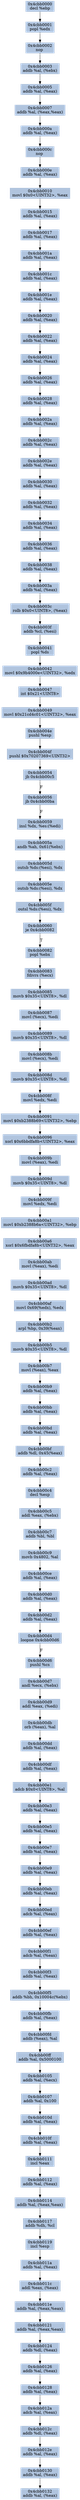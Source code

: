 digraph G {
node[shape=rectangle,style=filled,fillcolor=lightsteelblue,color=lightsteelblue]
bgcolor="transparent"
a0x4cbb0000decl_ebp[label="0x4cbb0000\ndecl %ebp"];
a0x4cbb0001popl_edx[label="0x4cbb0001\npopl %edx"];
a0x4cbb0002nop_[label="0x4cbb0002\nnop "];
a0x4cbb0003addb_al_ebx_[label="0x4cbb0003\naddb %al, (%ebx)"];
a0x4cbb0005addb_al_eax_[label="0x4cbb0005\naddb %al, (%eax)"];
a0x4cbb0007addb_al_eaxeax_[label="0x4cbb0007\naddb %al, (%eax,%eax)"];
a0x4cbb000aaddb_al_eax_[label="0x4cbb000a\naddb %al, (%eax)"];
a0x4cbb000cnop_[label="0x4cbb000c\nnop "];
a0x4cbb000eaddb_al_eax_[label="0x4cbb000e\naddb %al, (%eax)"];
a0x4cbb0010movl_0x0UINT32_eax[label="0x4cbb0010\nmovl $0x0<UINT32>, %eax"];
a0x4cbb0015addb_al_eax_[label="0x4cbb0015\naddb %al, (%eax)"];
a0x4cbb0017addb_al_eax_[label="0x4cbb0017\naddb %al, (%eax)"];
a0x4cbb001aaddb_al_eax_[label="0x4cbb001a\naddb %al, (%eax)"];
a0x4cbb001caddb_al_eax_[label="0x4cbb001c\naddb %al, (%eax)"];
a0x4cbb001eaddb_al_eax_[label="0x4cbb001e\naddb %al, (%eax)"];
a0x4cbb0020addb_al_eax_[label="0x4cbb0020\naddb %al, (%eax)"];
a0x4cbb0022addb_al_eax_[label="0x4cbb0022\naddb %al, (%eax)"];
a0x4cbb0024addb_al_eax_[label="0x4cbb0024\naddb %al, (%eax)"];
a0x4cbb0026addb_al_eax_[label="0x4cbb0026\naddb %al, (%eax)"];
a0x4cbb0028addb_al_eax_[label="0x4cbb0028\naddb %al, (%eax)"];
a0x4cbb002aaddb_al_eax_[label="0x4cbb002a\naddb %al, (%eax)"];
a0x4cbb002caddb_al_eax_[label="0x4cbb002c\naddb %al, (%eax)"];
a0x4cbb002eaddb_al_eax_[label="0x4cbb002e\naddb %al, (%eax)"];
a0x4cbb0030addb_al_eax_[label="0x4cbb0030\naddb %al, (%eax)"];
a0x4cbb0032addb_al_eax_[label="0x4cbb0032\naddb %al, (%eax)"];
a0x4cbb0034addb_al_eax_[label="0x4cbb0034\naddb %al, (%eax)"];
a0x4cbb0036addb_al_eax_[label="0x4cbb0036\naddb %al, (%eax)"];
a0x4cbb0038addb_al_eax_[label="0x4cbb0038\naddb %al, (%eax)"];
a0x4cbb003aaddb_al_eax_[label="0x4cbb003a\naddb %al, (%eax)"];
a0x4cbb003crolb_0x0UINT8_eax_[label="0x4cbb003c\nrolb $0x0<UINT8>, (%eax)"];
a0x4cbb003faddb_cl_esi_[label="0x4cbb003f\naddb %cl, (%esi)"];
a0x4cbb0041popl_ds[label="0x4cbb0041\npopl %ds"];
a0x4cbb0042movl_0x9b4000eUINT32_edx[label="0x4cbb0042\nmovl $0x9b4000e<UINT32>, %edx"];
a0x4cbb0047int_0x21UINT8[label="0x4cbb0047\nint $0x21<UINT8>"];
a0x4cbb0049movl_0x21cd4c01UINT32_eax[label="0x4cbb0049\nmovl $0x21cd4c01<UINT32>, %eax"];
a0x4cbb004epushl_esp[label="0x4cbb004e\npushl %esp"];
a0x4cbb004fpushl_0x70207369UINT32[label="0x4cbb004f\npushl $0x70207369<UINT32>"];
a0x4cbb0054jb_0x4cbb00c5[label="0x4cbb0054\njb 0x4cbb00c5"];
a0x4cbb0056jb_0x4cbb00ba[label="0x4cbb0056\njb 0x4cbb00ba"];
a0x4cbb0059insl_dx_es_edi_[label="0x4cbb0059\ninsl %dx, %es:(%edi)"];
a0x4cbb005aandb_ah_0x61ebx_[label="0x4cbb005a\nandb %ah, 0x61(%ebx)"];
a0x4cbb005doutsb_ds_esi__dx[label="0x4cbb005d\noutsb %ds:(%esi), %dx"];
a0x4cbb005eoutsb_ds_esi__dx[label="0x4cbb005e\noutsb %ds:(%esi), %dx"];
a0x4cbb005foutsl_ds_esi__dx[label="0x4cbb005f\noutsl %ds:(%esi), %dx"];
a0x4cbb0060je_0x4cbb0082[label="0x4cbb0060\nje 0x4cbb0082"];
a0x4cbb0082popl_ebx[label="0x4cbb0082\npopl %ebx"];
a0x4cbb0083fdivrs_ecx_[label="0x4cbb0083\nfdivrs (%ecx)"];
a0x4cbb0085movb_0x35UINT8_dl[label="0x4cbb0085\nmovb $0x35<UINT8>, %dl"];
a0x4cbb0087movl_ecx__edi[label="0x4cbb0087\nmovl (%ecx), %edi"];
a0x4cbb0089movb_0x35UINT8_dl[label="0x4cbb0089\nmovb $0x35<UINT8>, %dl"];
a0x4cbb008bmovl_ecx__edi[label="0x4cbb008b\nmovl (%ecx), %edi"];
a0x4cbb008dmovb_0x35UINT8_dl[label="0x4cbb008d\nmovb $0x35<UINT8>, %dl"];
a0x4cbb008fmovl_edx_edi[label="0x4cbb008f\nmovl %edx, %edi"];
a0x4cbb0091movl_0xb2388b69UINT32_ebp[label="0x4cbb0091\nmovl $0xb2388b69<UINT32>, %ebp"];
a0x4cbb0096xorl_0x6bbdfa8bUINT32_eax[label="0x4cbb0096\nxorl $0x6bbdfa8b<UINT32>, %eax"];
a0x4cbb009bmovl_eax__edi[label="0x4cbb009b\nmovl (%eax), %edi"];
a0x4cbb009dmovb_0x35UINT8_dl[label="0x4cbb009d\nmovb $0x35<UINT8>, %dl"];
a0x4cbb009fmovl_edx_edi[label="0x4cbb009f\nmovl %edx, %edi"];
a0x4cbb00a1movl_0xb2388b6aUINT32_ebp[label="0x4cbb00a1\nmovl $0xb2388b6a<UINT32>, %ebp"];
a0x4cbb00a6xorl_0x6fbdfa8bUINT32_eax[label="0x4cbb00a6\nxorl $0x6fbdfa8b<UINT32>, %eax"];
a0x4cbb00abmovl_eax__edi[label="0x4cbb00ab\nmovl (%eax), %edi"];
a0x4cbb00admovb_0x35UINT8_dl[label="0x4cbb00ad\nmovb $0x35<UINT8>, %dl"];
a0x4cbb00afmovl_0x69edx__edx[label="0x4cbb00af\nmovl 0x69(%edx), %edx"];
a0x4cbb00b2arpl_bp_0x39eax_[label="0x4cbb00b2\narpl %bp, 0x39(%eax)"];
a0x4cbb00b5movb_0x35UINT8_dl[label="0x4cbb00b5\nmovb $0x35<UINT8>, %dl"];
a0x4cbb00b7movl_eax__eax[label="0x4cbb00b7\nmovl (%eax), %eax"];
a0x4cbb00b9addb_al_eax_[label="0x4cbb00b9\naddb %al, (%eax)"];
a0x4cbb00bbaddb_al_eax_[label="0x4cbb00bb\naddb %al, (%eax)"];
a0x4cbb00bdaddb_al_eax_[label="0x4cbb00bd\naddb %al, (%eax)"];
a0x4cbb00bfaddb_dl_0x45eax_[label="0x4cbb00bf\naddb %dl, 0x45(%eax)"];
a0x4cbb00c2addb_al_eax_[label="0x4cbb00c2\naddb %al, (%eax)"];
a0x4cbb00c4decl_esp[label="0x4cbb00c4\ndecl %esp"];
a0x4cbb00c5addl_eax_ebx_[label="0x4cbb00c5\naddl %eax, (%ebx)"];
a0x4cbb00c7addb_bl_bl[label="0x4cbb00c7\naddb %bl, %bl"];
a0x4cbb00c9movb_0x4802_al[label="0x4cbb00c9\nmovb 0x4802, %al"];
a0x4cbb00ceaddb_al_eax_[label="0x4cbb00ce\naddb %al, (%eax)"];
a0x4cbb00d0addb_al_eax_[label="0x4cbb00d0\naddb %al, (%eax)"];
a0x4cbb00d2addb_al_eax_[label="0x4cbb00d2\naddb %al, (%eax)"];
a0x4cbb00d4loopne_0x4cbb00d6[label="0x4cbb00d4\nloopne 0x4cbb00d6"];
a0x4cbb00d6pushl_cs[label="0x4cbb00d6\npushl %cs"];
a0x4cbb00d7andl_ecx_ebx_[label="0x4cbb00d7\nandl %ecx, (%ebx)"];
a0x4cbb00d9addl_eax_edi_[label="0x4cbb00d9\naddl %eax, (%edi)"];
a0x4cbb00dborb_eax__al[label="0x4cbb00db\norb (%eax), %al"];
a0x4cbb00ddaddb_al_eax_[label="0x4cbb00dd\naddb %al, (%eax)"];
a0x4cbb00dfaddb_al_eax_[label="0x4cbb00df\naddb %al, (%eax)"];
a0x4cbb00e1adcb_0x0UINT8_al[label="0x4cbb00e1\nadcb $0x0<UINT8>, %al"];
a0x4cbb00e3addb_al_eax_[label="0x4cbb00e3\naddb %al, (%eax)"];
a0x4cbb00e5addb_al_eax_[label="0x4cbb00e5\naddb %al, (%eax)"];
a0x4cbb00e7addb_al_eax_[label="0x4cbb00e7\naddb %al, (%eax)"];
a0x4cbb00e9addb_al_eax_[label="0x4cbb00e9\naddb %al, (%eax)"];
a0x4cbb00ebaddb_al_eax_[label="0x4cbb00eb\naddb %al, (%eax)"];
a0x4cbb00edadcb_al_eax_[label="0x4cbb00ed\nadcb %al, (%eax)"];
a0x4cbb00efaddb_al_eax_[label="0x4cbb00ef\naddb %al, (%eax)"];
a0x4cbb00f1adcb_al_eax_[label="0x4cbb00f1\nadcb %al, (%eax)"];
a0x4cbb00f3addb_al_eax_[label="0x4cbb00f3\naddb %al, (%eax)"];
a0x4cbb00f5addb_bh_0x10004cebx_[label="0x4cbb00f5\naddb %bh, 0x10004c(%ebx)"];
a0x4cbb00fbaddb_al_eax_[label="0x4cbb00fb\naddb %al, (%eax)"];
a0x4cbb00fdaddb_eax__al[label="0x4cbb00fd\naddb (%eax), %al"];
a0x4cbb00ffaddb_al_0x5000100[label="0x4cbb00ff\naddb %al, 0x5000100"];
a0x4cbb0105addb_al_ecx_[label="0x4cbb0105\naddb %al, (%ecx)"];
a0x4cbb0107addb_al_0x100[label="0x4cbb0107\naddb %al, 0x100"];
a0x4cbb010daddb_al_eax_[label="0x4cbb010d\naddb %al, (%eax)"];
a0x4cbb010faddb_al_eax_[label="0x4cbb010f\naddb %al, (%eax)"];
a0x4cbb0111incl_eax[label="0x4cbb0111\nincl %eax"];
a0x4cbb0112addb_al_eax_[label="0x4cbb0112\naddb %al, (%eax)"];
a0x4cbb0114addb_al_eaxeax_[label="0x4cbb0114\naddb %al, (%eax,%eax)"];
a0x4cbb0117addb_dh_cl[label="0x4cbb0117\naddb %dh, %cl"];
a0x4cbb0119incl_esp[label="0x4cbb0119\nincl %esp"];
a0x4cbb011aaddb_al_eax_[label="0x4cbb011a\naddb %al, (%eax)"];
a0x4cbb011caddl_eax_eax_[label="0x4cbb011c\naddl %eax, (%eax)"];
a0x4cbb011eaddb_al_eaxeax_[label="0x4cbb011e\naddb %al, (%eax,%eax)"];
a0x4cbb0121addb_al_eaxeax_[label="0x4cbb0121\naddb %al, (%eax,%eax)"];
a0x4cbb0124addb_dl_eax_[label="0x4cbb0124\naddb %dl, (%eax)"];
a0x4cbb0126addb_al_eax_[label="0x4cbb0126\naddb %al, (%eax)"];
a0x4cbb0128addb_al_eax_[label="0x4cbb0128\naddb %al, (%eax)"];
a0x4cbb012aadcb_al_eax_[label="0x4cbb012a\nadcb %al, (%eax)"];
a0x4cbb012caddb_dl_eax_[label="0x4cbb012c\naddb %dl, (%eax)"];
a0x4cbb012eaddb_al_eax_[label="0x4cbb012e\naddb %al, (%eax)"];
a0x4cbb0130addb_al_eax_[label="0x4cbb0130\naddb %al, (%eax)"];
a0x4cbb0132addb_al_eax_[label="0x4cbb0132\naddb %al, (%eax)"];
a0x4cbb0000decl_ebp -> a0x4cbb0001popl_edx [color="#000000"];
a0x4cbb0001popl_edx -> a0x4cbb0002nop_ [color="#000000"];
a0x4cbb0002nop_ -> a0x4cbb0003addb_al_ebx_ [color="#000000"];
a0x4cbb0003addb_al_ebx_ -> a0x4cbb0005addb_al_eax_ [color="#000000"];
a0x4cbb0005addb_al_eax_ -> a0x4cbb0007addb_al_eaxeax_ [color="#000000"];
a0x4cbb0007addb_al_eaxeax_ -> a0x4cbb000aaddb_al_eax_ [color="#000000"];
a0x4cbb000aaddb_al_eax_ -> a0x4cbb000cnop_ [color="#000000"];
a0x4cbb000cnop_ -> a0x4cbb000eaddb_al_eax_ [color="#000000"];
a0x4cbb000eaddb_al_eax_ -> a0x4cbb0010movl_0x0UINT32_eax [color="#000000"];
a0x4cbb0010movl_0x0UINT32_eax -> a0x4cbb0015addb_al_eax_ [color="#000000"];
a0x4cbb0015addb_al_eax_ -> a0x4cbb0017addb_al_eax_ [color="#000000"];
a0x4cbb0017addb_al_eax_ -> a0x4cbb001aaddb_al_eax_ [color="#000000"];
a0x4cbb001aaddb_al_eax_ -> a0x4cbb001caddb_al_eax_ [color="#000000"];
a0x4cbb001caddb_al_eax_ -> a0x4cbb001eaddb_al_eax_ [color="#000000"];
a0x4cbb001eaddb_al_eax_ -> a0x4cbb0020addb_al_eax_ [color="#000000"];
a0x4cbb0020addb_al_eax_ -> a0x4cbb0022addb_al_eax_ [color="#000000"];
a0x4cbb0022addb_al_eax_ -> a0x4cbb0024addb_al_eax_ [color="#000000"];
a0x4cbb0024addb_al_eax_ -> a0x4cbb0026addb_al_eax_ [color="#000000"];
a0x4cbb0026addb_al_eax_ -> a0x4cbb0028addb_al_eax_ [color="#000000"];
a0x4cbb0028addb_al_eax_ -> a0x4cbb002aaddb_al_eax_ [color="#000000"];
a0x4cbb002aaddb_al_eax_ -> a0x4cbb002caddb_al_eax_ [color="#000000"];
a0x4cbb002caddb_al_eax_ -> a0x4cbb002eaddb_al_eax_ [color="#000000"];
a0x4cbb002eaddb_al_eax_ -> a0x4cbb0030addb_al_eax_ [color="#000000"];
a0x4cbb0030addb_al_eax_ -> a0x4cbb0032addb_al_eax_ [color="#000000"];
a0x4cbb0032addb_al_eax_ -> a0x4cbb0034addb_al_eax_ [color="#000000"];
a0x4cbb0034addb_al_eax_ -> a0x4cbb0036addb_al_eax_ [color="#000000"];
a0x4cbb0036addb_al_eax_ -> a0x4cbb0038addb_al_eax_ [color="#000000"];
a0x4cbb0038addb_al_eax_ -> a0x4cbb003aaddb_al_eax_ [color="#000000"];
a0x4cbb003aaddb_al_eax_ -> a0x4cbb003crolb_0x0UINT8_eax_ [color="#000000"];
a0x4cbb003crolb_0x0UINT8_eax_ -> a0x4cbb003faddb_cl_esi_ [color="#000000"];
a0x4cbb003faddb_cl_esi_ -> a0x4cbb0041popl_ds [color="#000000"];
a0x4cbb0041popl_ds -> a0x4cbb0042movl_0x9b4000eUINT32_edx [color="#000000"];
a0x4cbb0042movl_0x9b4000eUINT32_edx -> a0x4cbb0047int_0x21UINT8 [color="#000000"];
a0x4cbb0047int_0x21UINT8 -> a0x4cbb0049movl_0x21cd4c01UINT32_eax [color="#000000"];
a0x4cbb0049movl_0x21cd4c01UINT32_eax -> a0x4cbb004epushl_esp [color="#000000"];
a0x4cbb004epushl_esp -> a0x4cbb004fpushl_0x70207369UINT32 [color="#000000"];
a0x4cbb004fpushl_0x70207369UINT32 -> a0x4cbb0054jb_0x4cbb00c5 [color="#000000"];
a0x4cbb0054jb_0x4cbb00c5 -> a0x4cbb0056jb_0x4cbb00ba [color="#000000",label="F"];
a0x4cbb0056jb_0x4cbb00ba -> a0x4cbb0059insl_dx_es_edi_ [color="#000000",label="F"];
a0x4cbb0059insl_dx_es_edi_ -> a0x4cbb005aandb_ah_0x61ebx_ [color="#000000"];
a0x4cbb005aandb_ah_0x61ebx_ -> a0x4cbb005doutsb_ds_esi__dx [color="#000000"];
a0x4cbb005doutsb_ds_esi__dx -> a0x4cbb005eoutsb_ds_esi__dx [color="#000000"];
a0x4cbb005eoutsb_ds_esi__dx -> a0x4cbb005foutsl_ds_esi__dx [color="#000000"];
a0x4cbb005foutsl_ds_esi__dx -> a0x4cbb0060je_0x4cbb0082 [color="#000000"];
a0x4cbb0060je_0x4cbb0082 -> a0x4cbb0082popl_ebx [color="#000000",label="T"];
a0x4cbb0082popl_ebx -> a0x4cbb0083fdivrs_ecx_ [color="#000000"];
a0x4cbb0083fdivrs_ecx_ -> a0x4cbb0085movb_0x35UINT8_dl [color="#000000"];
a0x4cbb0085movb_0x35UINT8_dl -> a0x4cbb0087movl_ecx__edi [color="#000000"];
a0x4cbb0087movl_ecx__edi -> a0x4cbb0089movb_0x35UINT8_dl [color="#000000"];
a0x4cbb0089movb_0x35UINT8_dl -> a0x4cbb008bmovl_ecx__edi [color="#000000"];
a0x4cbb008bmovl_ecx__edi -> a0x4cbb008dmovb_0x35UINT8_dl [color="#000000"];
a0x4cbb008dmovb_0x35UINT8_dl -> a0x4cbb008fmovl_edx_edi [color="#000000"];
a0x4cbb008fmovl_edx_edi -> a0x4cbb0091movl_0xb2388b69UINT32_ebp [color="#000000"];
a0x4cbb0091movl_0xb2388b69UINT32_ebp -> a0x4cbb0096xorl_0x6bbdfa8bUINT32_eax [color="#000000"];
a0x4cbb0096xorl_0x6bbdfa8bUINT32_eax -> a0x4cbb009bmovl_eax__edi [color="#000000"];
a0x4cbb009bmovl_eax__edi -> a0x4cbb009dmovb_0x35UINT8_dl [color="#000000"];
a0x4cbb009dmovb_0x35UINT8_dl -> a0x4cbb009fmovl_edx_edi [color="#000000"];
a0x4cbb009fmovl_edx_edi -> a0x4cbb00a1movl_0xb2388b6aUINT32_ebp [color="#000000"];
a0x4cbb00a1movl_0xb2388b6aUINT32_ebp -> a0x4cbb00a6xorl_0x6fbdfa8bUINT32_eax [color="#000000"];
a0x4cbb00a6xorl_0x6fbdfa8bUINT32_eax -> a0x4cbb00abmovl_eax__edi [color="#000000"];
a0x4cbb00abmovl_eax__edi -> a0x4cbb00admovb_0x35UINT8_dl [color="#000000"];
a0x4cbb00admovb_0x35UINT8_dl -> a0x4cbb00afmovl_0x69edx__edx [color="#000000"];
a0x4cbb00afmovl_0x69edx__edx -> a0x4cbb00b2arpl_bp_0x39eax_ [color="#000000"];
a0x4cbb00b2arpl_bp_0x39eax_ -> a0x4cbb00b5movb_0x35UINT8_dl [color="#000000"];
a0x4cbb00b5movb_0x35UINT8_dl -> a0x4cbb00b7movl_eax__eax [color="#000000"];
a0x4cbb00b7movl_eax__eax -> a0x4cbb00b9addb_al_eax_ [color="#000000"];
a0x4cbb00b9addb_al_eax_ -> a0x4cbb00bbaddb_al_eax_ [color="#000000"];
a0x4cbb00bbaddb_al_eax_ -> a0x4cbb00bdaddb_al_eax_ [color="#000000"];
a0x4cbb00bdaddb_al_eax_ -> a0x4cbb00bfaddb_dl_0x45eax_ [color="#000000"];
a0x4cbb00bfaddb_dl_0x45eax_ -> a0x4cbb00c2addb_al_eax_ [color="#000000"];
a0x4cbb00c2addb_al_eax_ -> a0x4cbb00c4decl_esp [color="#000000"];
a0x4cbb00c4decl_esp -> a0x4cbb00c5addl_eax_ebx_ [color="#000000"];
a0x4cbb00c5addl_eax_ebx_ -> a0x4cbb00c7addb_bl_bl [color="#000000"];
a0x4cbb00c7addb_bl_bl -> a0x4cbb00c9movb_0x4802_al [color="#000000"];
a0x4cbb00c9movb_0x4802_al -> a0x4cbb00ceaddb_al_eax_ [color="#000000"];
a0x4cbb00ceaddb_al_eax_ -> a0x4cbb00d0addb_al_eax_ [color="#000000"];
a0x4cbb00d0addb_al_eax_ -> a0x4cbb00d2addb_al_eax_ [color="#000000"];
a0x4cbb00d2addb_al_eax_ -> a0x4cbb00d4loopne_0x4cbb00d6 [color="#000000"];
a0x4cbb00d4loopne_0x4cbb00d6 -> a0x4cbb00d6pushl_cs [color="#000000",label="F"];
a0x4cbb00d6pushl_cs -> a0x4cbb00d7andl_ecx_ebx_ [color="#000000"];
a0x4cbb00d7andl_ecx_ebx_ -> a0x4cbb00d9addl_eax_edi_ [color="#000000"];
a0x4cbb00d9addl_eax_edi_ -> a0x4cbb00dborb_eax__al [color="#000000"];
a0x4cbb00dborb_eax__al -> a0x4cbb00ddaddb_al_eax_ [color="#000000"];
a0x4cbb00ddaddb_al_eax_ -> a0x4cbb00dfaddb_al_eax_ [color="#000000"];
a0x4cbb00dfaddb_al_eax_ -> a0x4cbb00e1adcb_0x0UINT8_al [color="#000000"];
a0x4cbb00e1adcb_0x0UINT8_al -> a0x4cbb00e3addb_al_eax_ [color="#000000"];
a0x4cbb00e3addb_al_eax_ -> a0x4cbb00e5addb_al_eax_ [color="#000000"];
a0x4cbb00e5addb_al_eax_ -> a0x4cbb00e7addb_al_eax_ [color="#000000"];
a0x4cbb00e7addb_al_eax_ -> a0x4cbb00e9addb_al_eax_ [color="#000000"];
a0x4cbb00e9addb_al_eax_ -> a0x4cbb00ebaddb_al_eax_ [color="#000000"];
a0x4cbb00ebaddb_al_eax_ -> a0x4cbb00edadcb_al_eax_ [color="#000000"];
a0x4cbb00edadcb_al_eax_ -> a0x4cbb00efaddb_al_eax_ [color="#000000"];
a0x4cbb00efaddb_al_eax_ -> a0x4cbb00f1adcb_al_eax_ [color="#000000"];
a0x4cbb00f1adcb_al_eax_ -> a0x4cbb00f3addb_al_eax_ [color="#000000"];
a0x4cbb00f3addb_al_eax_ -> a0x4cbb00f5addb_bh_0x10004cebx_ [color="#000000"];
a0x4cbb00f5addb_bh_0x10004cebx_ -> a0x4cbb00fbaddb_al_eax_ [color="#000000"];
a0x4cbb00fbaddb_al_eax_ -> a0x4cbb00fdaddb_eax__al [color="#000000"];
a0x4cbb00fdaddb_eax__al -> a0x4cbb00ffaddb_al_0x5000100 [color="#000000"];
a0x4cbb00ffaddb_al_0x5000100 -> a0x4cbb0105addb_al_ecx_ [color="#000000"];
a0x4cbb0105addb_al_ecx_ -> a0x4cbb0107addb_al_0x100 [color="#000000"];
a0x4cbb0107addb_al_0x100 -> a0x4cbb010daddb_al_eax_ [color="#000000"];
a0x4cbb010daddb_al_eax_ -> a0x4cbb010faddb_al_eax_ [color="#000000"];
a0x4cbb010faddb_al_eax_ -> a0x4cbb0111incl_eax [color="#000000"];
a0x4cbb0111incl_eax -> a0x4cbb0112addb_al_eax_ [color="#000000"];
a0x4cbb0112addb_al_eax_ -> a0x4cbb0114addb_al_eaxeax_ [color="#000000"];
a0x4cbb0114addb_al_eaxeax_ -> a0x4cbb0117addb_dh_cl [color="#000000"];
a0x4cbb0117addb_dh_cl -> a0x4cbb0119incl_esp [color="#000000"];
a0x4cbb0119incl_esp -> a0x4cbb011aaddb_al_eax_ [color="#000000"];
a0x4cbb011aaddb_al_eax_ -> a0x4cbb011caddl_eax_eax_ [color="#000000"];
a0x4cbb011caddl_eax_eax_ -> a0x4cbb011eaddb_al_eaxeax_ [color="#000000"];
a0x4cbb011eaddb_al_eaxeax_ -> a0x4cbb0121addb_al_eaxeax_ [color="#000000"];
a0x4cbb0121addb_al_eaxeax_ -> a0x4cbb0124addb_dl_eax_ [color="#000000"];
a0x4cbb0124addb_dl_eax_ -> a0x4cbb0126addb_al_eax_ [color="#000000"];
a0x4cbb0126addb_al_eax_ -> a0x4cbb0128addb_al_eax_ [color="#000000"];
a0x4cbb0128addb_al_eax_ -> a0x4cbb012aadcb_al_eax_ [color="#000000"];
a0x4cbb012aadcb_al_eax_ -> a0x4cbb012caddb_dl_eax_ [color="#000000"];
a0x4cbb012caddb_dl_eax_ -> a0x4cbb012eaddb_al_eax_ [color="#000000"];
a0x4cbb012eaddb_al_eax_ -> a0x4cbb0130addb_al_eax_ [color="#000000"];
a0x4cbb0130addb_al_eax_ -> a0x4cbb0132addb_al_eax_ [color="#000000"];
}
